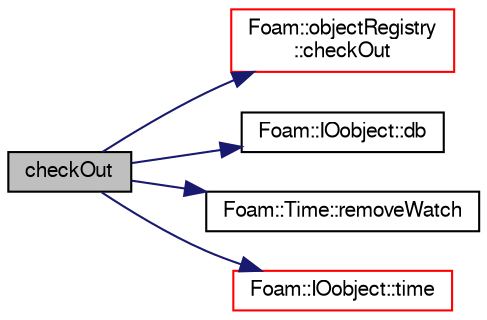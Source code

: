 digraph "checkOut"
{
  bgcolor="transparent";
  edge [fontname="FreeSans",fontsize="10",labelfontname="FreeSans",labelfontsize="10"];
  node [fontname="FreeSans",fontsize="10",shape=record];
  rankdir="LR";
  Node1034 [label="checkOut",height=0.2,width=0.4,color="black", fillcolor="grey75", style="filled", fontcolor="black"];
  Node1034 -> Node1035 [color="midnightblue",fontsize="10",style="solid",fontname="FreeSans"];
  Node1035 [label="Foam::objectRegistry\l::checkOut",height=0.2,width=0.4,color="red",URL="$a26326.html#a0b55f69ea0e88182692871ec13dc62db",tooltip="Remove an regIOobject from registry. "];
  Node1034 -> Node1045 [color="midnightblue",fontsize="10",style="solid",fontname="FreeSans"];
  Node1045 [label="Foam::IOobject::db",height=0.2,width=0.4,color="black",URL="$a26142.html#a65cc75d9f80b1df5c3184fb2274a97f1",tooltip="Return the local objectRegistry. "];
  Node1034 -> Node1046 [color="midnightblue",fontsize="10",style="solid",fontname="FreeSans"];
  Node1046 [label="Foam::Time::removeWatch",height=0.2,width=0.4,color="black",URL="$a26350.html#a581097aaf2c5fa5dfda4ed12f932749a",tooltip="Remove watch on a file (using handle) "];
  Node1034 -> Node1047 [color="midnightblue",fontsize="10",style="solid",fontname="FreeSans"];
  Node1047 [label="Foam::IOobject::time",height=0.2,width=0.4,color="red",URL="$a26142.html#a1ed86245b170b9f651f62650b1827500",tooltip="Return time. "];
}
